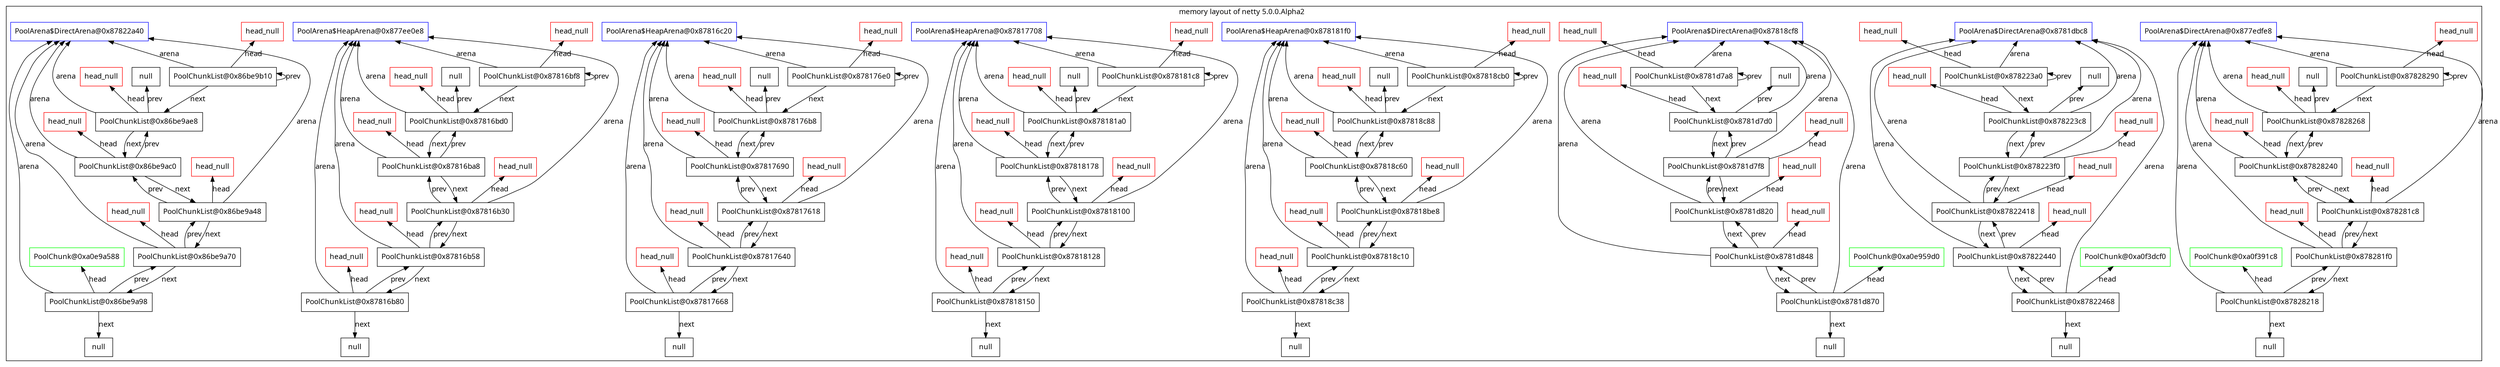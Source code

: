 
 digraph G {
 node[fontname="FangSong" shape=box];
 edge[fontname="FangSong"];
 graph[fontname="FangSong"];
 subgraph cluster_r0 {
     label ="memory layout of netty 5.0.0.Alpha2  ";


"PoolChunkList@0x87828290";
"PoolChunkList@0x87828290" -> "PoolChunkList@0x87828290"[label="prev" dir=back];
"PoolChunkList@0x87828290" -> "PoolChunkList@0x87828268" [label="next"];
"null_head_PoolChunkList@0x87828290"[label="head_null" color=red];
"null_head_PoolChunkList@0x87828290" -> "PoolChunkList@0x87828290"[label="head" dir=back];
"PoolArena$DirectArena@0x877edfe8"[color=blue];
"PoolArena$DirectArena@0x877edfe8" -> "PoolChunkList@0x87828290"[label="arena" dir=back];
"PoolChunkList@0x87828268";
"null_prev_PoolChunkList@0x87828268"[label="null"];
"null_prev_PoolChunkList@0x87828268" -> "PoolChunkList@0x87828268"[label="prev" dir=back];
"PoolChunkList@0x87828268" -> "PoolChunkList@0x87828240" [label="next"];
"null_head_PoolChunkList@0x87828268"[label="head_null" color=red];
"null_head_PoolChunkList@0x87828268" -> "PoolChunkList@0x87828268"[label="head" dir=back];
"PoolArena$DirectArena@0x877edfe8"[color=blue];
"PoolArena$DirectArena@0x877edfe8" -> "PoolChunkList@0x87828268"[label="arena" dir=back];
"PoolChunkList@0x87828240";
"PoolChunkList@0x87828268" -> "PoolChunkList@0x87828240"[label="prev" dir=back];
"PoolChunkList@0x87828240" -> "PoolChunkList@0x878281c8" [label="next"];
"null_head_PoolChunkList@0x87828240"[label="head_null" color=red];
"null_head_PoolChunkList@0x87828240" -> "PoolChunkList@0x87828240"[label="head" dir=back];
"PoolArena$DirectArena@0x877edfe8"[color=blue];
"PoolArena$DirectArena@0x877edfe8" -> "PoolChunkList@0x87828240"[label="arena" dir=back];
"PoolChunkList@0x87828218";
"PoolChunkList@0x878281f0" -> "PoolChunkList@0x87828218"[label="prev" dir=back];
"null_next_PoolChunkList@0x87828218"[label="null"];
"PoolChunkList@0x87828218" -> "null_next_PoolChunkList@0x87828218"[label="next"];
"PoolChunk@0xa0f391c8"[color=green];
"PoolChunk@0xa0f391c8" -> "PoolChunkList@0x87828218"[label="head" dir=back];
"PoolArena$DirectArena@0x877edfe8"[color=blue];
"PoolArena$DirectArena@0x877edfe8" -> "PoolChunkList@0x87828218"[label="arena" dir=back];
"PoolChunkList@0x878281f0";
"PoolChunkList@0x878281c8" -> "PoolChunkList@0x878281f0"[label="prev" dir=back];
"PoolChunkList@0x878281f0" -> "PoolChunkList@0x87828218" [label="next"];
"null_head_PoolChunkList@0x878281f0"[label="head_null" color=red];
"null_head_PoolChunkList@0x878281f0" -> "PoolChunkList@0x878281f0"[label="head" dir=back];
"PoolArena$DirectArena@0x877edfe8"[color=blue];
"PoolArena$DirectArena@0x877edfe8" -> "PoolChunkList@0x878281f0"[label="arena" dir=back];
"PoolChunkList@0x878281c8";
"PoolChunkList@0x87828240" -> "PoolChunkList@0x878281c8"[label="prev" dir=back];
"PoolChunkList@0x878281c8" -> "PoolChunkList@0x878281f0" [label="next"];
"null_head_PoolChunkList@0x878281c8"[label="head_null" color=red];
"null_head_PoolChunkList@0x878281c8" -> "PoolChunkList@0x878281c8"[label="head" dir=back];
"PoolArena$DirectArena@0x877edfe8"[color=blue];
"PoolArena$DirectArena@0x877edfe8" -> "PoolChunkList@0x878281c8"[label="arena" dir=back];
"PoolChunkList@0x87822468";
"PoolChunkList@0x87822440" -> "PoolChunkList@0x87822468"[label="prev" dir=back];
"null_next_PoolChunkList@0x87822468"[label="null"];
"PoolChunkList@0x87822468" -> "null_next_PoolChunkList@0x87822468"[label="next"];
"PoolChunk@0xa0f3dcf0"[color=green];
"PoolChunk@0xa0f3dcf0" -> "PoolChunkList@0x87822468"[label="head" dir=back];
"PoolArena$DirectArena@0x8781dbc8"[color=blue];
"PoolArena$DirectArena@0x8781dbc8" -> "PoolChunkList@0x87822468"[label="arena" dir=back];
"PoolChunkList@0x87822440";
"PoolChunkList@0x87822418" -> "PoolChunkList@0x87822440"[label="prev" dir=back];
"PoolChunkList@0x87822440" -> "PoolChunkList@0x87822468" [label="next"];
"null_head_PoolChunkList@0x87822440"[label="head_null" color=red];
"null_head_PoolChunkList@0x87822440" -> "PoolChunkList@0x87822440"[label="head" dir=back];
"PoolArena$DirectArena@0x8781dbc8"[color=blue];
"PoolArena$DirectArena@0x8781dbc8" -> "PoolChunkList@0x87822440"[label="arena" dir=back];
"PoolChunkList@0x87822418";
"PoolChunkList@0x878223f0" -> "PoolChunkList@0x87822418"[label="prev" dir=back];
"PoolChunkList@0x87822418" -> "PoolChunkList@0x87822440" [label="next"];
"null_head_PoolChunkList@0x87822418"[label="head_null" color=red];
"null_head_PoolChunkList@0x87822418" -> "PoolChunkList@0x87822418"[label="head" dir=back];
"PoolArena$DirectArena@0x8781dbc8"[color=blue];
"PoolArena$DirectArena@0x8781dbc8" -> "PoolChunkList@0x87822418"[label="arena" dir=back];
"PoolChunkList@0x878223f0";
"PoolChunkList@0x878223c8" -> "PoolChunkList@0x878223f0"[label="prev" dir=back];
"PoolChunkList@0x878223f0" -> "PoolChunkList@0x87822418" [label="next"];
"null_head_PoolChunkList@0x878223f0"[label="head_null" color=red];
"null_head_PoolChunkList@0x878223f0" -> "PoolChunkList@0x878223f0"[label="head" dir=back];
"PoolArena$DirectArena@0x8781dbc8"[color=blue];
"PoolArena$DirectArena@0x8781dbc8" -> "PoolChunkList@0x878223f0"[label="arena" dir=back];
"PoolChunkList@0x878223c8";
"null_prev_PoolChunkList@0x878223c8"[label="null"];
"null_prev_PoolChunkList@0x878223c8" -> "PoolChunkList@0x878223c8"[label="prev" dir=back];
"PoolChunkList@0x878223c8" -> "PoolChunkList@0x878223f0" [label="next"];
"null_head_PoolChunkList@0x878223c8"[label="head_null" color=red];
"null_head_PoolChunkList@0x878223c8" -> "PoolChunkList@0x878223c8"[label="head" dir=back];
"PoolArena$DirectArena@0x8781dbc8"[color=blue];
"PoolArena$DirectArena@0x8781dbc8" -> "PoolChunkList@0x878223c8"[label="arena" dir=back];
"PoolChunkList@0x878223a0";
"PoolChunkList@0x878223a0" -> "PoolChunkList@0x878223a0"[label="prev" dir=back];
"PoolChunkList@0x878223a0" -> "PoolChunkList@0x878223c8" [label="next"];
"null_head_PoolChunkList@0x878223a0"[label="head_null" color=red];
"null_head_PoolChunkList@0x878223a0" -> "PoolChunkList@0x878223a0"[label="head" dir=back];
"PoolArena$DirectArena@0x8781dbc8"[color=blue];
"PoolArena$DirectArena@0x8781dbc8" -> "PoolChunkList@0x878223a0"[label="arena" dir=back];
"PoolChunkList@0x8781d870";
"PoolChunkList@0x8781d848" -> "PoolChunkList@0x8781d870"[label="prev" dir=back];
"null_next_PoolChunkList@0x8781d870"[label="null"];
"PoolChunkList@0x8781d870" -> "null_next_PoolChunkList@0x8781d870"[label="next"];
"PoolChunk@0xa0e959d0"[color=green];
"PoolChunk@0xa0e959d0" -> "PoolChunkList@0x8781d870"[label="head" dir=back];
"PoolArena$DirectArena@0x87818cf8"[color=blue];
"PoolArena$DirectArena@0x87818cf8" -> "PoolChunkList@0x8781d870"[label="arena" dir=back];
"PoolChunkList@0x8781d848";
"PoolChunkList@0x8781d820" -> "PoolChunkList@0x8781d848"[label="prev" dir=back];
"PoolChunkList@0x8781d848" -> "PoolChunkList@0x8781d870" [label="next"];
"null_head_PoolChunkList@0x8781d848"[label="head_null" color=red];
"null_head_PoolChunkList@0x8781d848" -> "PoolChunkList@0x8781d848"[label="head" dir=back];
"PoolArena$DirectArena@0x87818cf8"[color=blue];
"PoolArena$DirectArena@0x87818cf8" -> "PoolChunkList@0x8781d848"[label="arena" dir=back];
"PoolChunkList@0x8781d820";
"PoolChunkList@0x8781d7f8" -> "PoolChunkList@0x8781d820"[label="prev" dir=back];
"PoolChunkList@0x8781d820" -> "PoolChunkList@0x8781d848" [label="next"];
"null_head_PoolChunkList@0x8781d820"[label="head_null" color=red];
"null_head_PoolChunkList@0x8781d820" -> "PoolChunkList@0x8781d820"[label="head" dir=back];
"PoolArena$DirectArena@0x87818cf8"[color=blue];
"PoolArena$DirectArena@0x87818cf8" -> "PoolChunkList@0x8781d820"[label="arena" dir=back];
"PoolChunkList@0x8781d7f8";
"PoolChunkList@0x8781d7d0" -> "PoolChunkList@0x8781d7f8"[label="prev" dir=back];
"PoolChunkList@0x8781d7f8" -> "PoolChunkList@0x8781d820" [label="next"];
"null_head_PoolChunkList@0x8781d7f8"[label="head_null" color=red];
"null_head_PoolChunkList@0x8781d7f8" -> "PoolChunkList@0x8781d7f8"[label="head" dir=back];
"PoolArena$DirectArena@0x87818cf8"[color=blue];
"PoolArena$DirectArena@0x87818cf8" -> "PoolChunkList@0x8781d7f8"[label="arena" dir=back];
"PoolChunkList@0x8781d7d0";
"null_prev_PoolChunkList@0x8781d7d0"[label="null"];
"null_prev_PoolChunkList@0x8781d7d0" -> "PoolChunkList@0x8781d7d0"[label="prev" dir=back];
"PoolChunkList@0x8781d7d0" -> "PoolChunkList@0x8781d7f8" [label="next"];
"null_head_PoolChunkList@0x8781d7d0"[label="head_null" color=red];
"null_head_PoolChunkList@0x8781d7d0" -> "PoolChunkList@0x8781d7d0"[label="head" dir=back];
"PoolArena$DirectArena@0x87818cf8"[color=blue];
"PoolArena$DirectArena@0x87818cf8" -> "PoolChunkList@0x8781d7d0"[label="arena" dir=back];
"PoolChunkList@0x8781d7a8";
"PoolChunkList@0x8781d7a8" -> "PoolChunkList@0x8781d7a8"[label="prev" dir=back];
"PoolChunkList@0x8781d7a8" -> "PoolChunkList@0x8781d7d0" [label="next"];
"null_head_PoolChunkList@0x8781d7a8"[label="head_null" color=red];
"null_head_PoolChunkList@0x8781d7a8" -> "PoolChunkList@0x8781d7a8"[label="head" dir=back];
"PoolArena$DirectArena@0x87818cf8"[color=blue];
"PoolArena$DirectArena@0x87818cf8" -> "PoolChunkList@0x8781d7a8"[label="arena" dir=back];
"PoolChunkList@0x87818cb0";
"PoolChunkList@0x87818cb0" -> "PoolChunkList@0x87818cb0"[label="prev" dir=back];
"PoolChunkList@0x87818cb0" -> "PoolChunkList@0x87818c88" [label="next"];
"null_head_PoolChunkList@0x87818cb0"[label="head_null" color=red];
"null_head_PoolChunkList@0x87818cb0" -> "PoolChunkList@0x87818cb0"[label="head" dir=back];
"PoolArena$HeapArena@0x878181f0"[color=blue];
"PoolArena$HeapArena@0x878181f0" -> "PoolChunkList@0x87818cb0"[label="arena" dir=back];
"PoolChunkList@0x87818c88";
"null_prev_PoolChunkList@0x87818c88"[label="null"];
"null_prev_PoolChunkList@0x87818c88" -> "PoolChunkList@0x87818c88"[label="prev" dir=back];
"PoolChunkList@0x87818c88" -> "PoolChunkList@0x87818c60" [label="next"];
"null_head_PoolChunkList@0x87818c88"[label="head_null" color=red];
"null_head_PoolChunkList@0x87818c88" -> "PoolChunkList@0x87818c88"[label="head" dir=back];
"PoolArena$HeapArena@0x878181f0"[color=blue];
"PoolArena$HeapArena@0x878181f0" -> "PoolChunkList@0x87818c88"[label="arena" dir=back];
"PoolChunkList@0x87818c60";
"PoolChunkList@0x87818c88" -> "PoolChunkList@0x87818c60"[label="prev" dir=back];
"PoolChunkList@0x87818c60" -> "PoolChunkList@0x87818be8" [label="next"];
"null_head_PoolChunkList@0x87818c60"[label="head_null" color=red];
"null_head_PoolChunkList@0x87818c60" -> "PoolChunkList@0x87818c60"[label="head" dir=back];
"PoolArena$HeapArena@0x878181f0"[color=blue];
"PoolArena$HeapArena@0x878181f0" -> "PoolChunkList@0x87818c60"[label="arena" dir=back];
"PoolChunkList@0x87818c38";
"PoolChunkList@0x87818c10" -> "PoolChunkList@0x87818c38"[label="prev" dir=back];
"null_next_PoolChunkList@0x87818c38"[label="null"];
"PoolChunkList@0x87818c38" -> "null_next_PoolChunkList@0x87818c38"[label="next"];
"null_head_PoolChunkList@0x87818c38"[label="head_null" color=red];
"null_head_PoolChunkList@0x87818c38" -> "PoolChunkList@0x87818c38"[label="head" dir=back];
"PoolArena$HeapArena@0x878181f0"[color=blue];
"PoolArena$HeapArena@0x878181f0" -> "PoolChunkList@0x87818c38"[label="arena" dir=back];
"PoolChunkList@0x87818c10";
"PoolChunkList@0x87818be8" -> "PoolChunkList@0x87818c10"[label="prev" dir=back];
"PoolChunkList@0x87818c10" -> "PoolChunkList@0x87818c38" [label="next"];
"null_head_PoolChunkList@0x87818c10"[label="head_null" color=red];
"null_head_PoolChunkList@0x87818c10" -> "PoolChunkList@0x87818c10"[label="head" dir=back];
"PoolArena$HeapArena@0x878181f0"[color=blue];
"PoolArena$HeapArena@0x878181f0" -> "PoolChunkList@0x87818c10"[label="arena" dir=back];
"PoolChunkList@0x87818be8";
"PoolChunkList@0x87818c60" -> "PoolChunkList@0x87818be8"[label="prev" dir=back];
"PoolChunkList@0x87818be8" -> "PoolChunkList@0x87818c10" [label="next"];
"null_head_PoolChunkList@0x87818be8"[label="head_null" color=red];
"null_head_PoolChunkList@0x87818be8" -> "PoolChunkList@0x87818be8"[label="head" dir=back];
"PoolArena$HeapArena@0x878181f0"[color=blue];
"PoolArena$HeapArena@0x878181f0" -> "PoolChunkList@0x87818be8"[label="arena" dir=back];
"PoolChunkList@0x878181c8";
"PoolChunkList@0x878181c8" -> "PoolChunkList@0x878181c8"[label="prev" dir=back];
"PoolChunkList@0x878181c8" -> "PoolChunkList@0x878181a0" [label="next"];
"null_head_PoolChunkList@0x878181c8"[label="head_null" color=red];
"null_head_PoolChunkList@0x878181c8" -> "PoolChunkList@0x878181c8"[label="head" dir=back];
"PoolArena$HeapArena@0x87817708"[color=blue];
"PoolArena$HeapArena@0x87817708" -> "PoolChunkList@0x878181c8"[label="arena" dir=back];
"PoolChunkList@0x878181a0";
"null_prev_PoolChunkList@0x878181a0"[label="null"];
"null_prev_PoolChunkList@0x878181a0" -> "PoolChunkList@0x878181a0"[label="prev" dir=back];
"PoolChunkList@0x878181a0" -> "PoolChunkList@0x87818178" [label="next"];
"null_head_PoolChunkList@0x878181a0"[label="head_null" color=red];
"null_head_PoolChunkList@0x878181a0" -> "PoolChunkList@0x878181a0"[label="head" dir=back];
"PoolArena$HeapArena@0x87817708"[color=blue];
"PoolArena$HeapArena@0x87817708" -> "PoolChunkList@0x878181a0"[label="arena" dir=back];
"PoolChunkList@0x87818178";
"PoolChunkList@0x878181a0" -> "PoolChunkList@0x87818178"[label="prev" dir=back];
"PoolChunkList@0x87818178" -> "PoolChunkList@0x87818100" [label="next"];
"null_head_PoolChunkList@0x87818178"[label="head_null" color=red];
"null_head_PoolChunkList@0x87818178" -> "PoolChunkList@0x87818178"[label="head" dir=back];
"PoolArena$HeapArena@0x87817708"[color=blue];
"PoolArena$HeapArena@0x87817708" -> "PoolChunkList@0x87818178"[label="arena" dir=back];
"PoolChunkList@0x87818150";
"PoolChunkList@0x87818128" -> "PoolChunkList@0x87818150"[label="prev" dir=back];
"null_next_PoolChunkList@0x87818150"[label="null"];
"PoolChunkList@0x87818150" -> "null_next_PoolChunkList@0x87818150"[label="next"];
"null_head_PoolChunkList@0x87818150"[label="head_null" color=red];
"null_head_PoolChunkList@0x87818150" -> "PoolChunkList@0x87818150"[label="head" dir=back];
"PoolArena$HeapArena@0x87817708"[color=blue];
"PoolArena$HeapArena@0x87817708" -> "PoolChunkList@0x87818150"[label="arena" dir=back];
"PoolChunkList@0x87818128";
"PoolChunkList@0x87818100" -> "PoolChunkList@0x87818128"[label="prev" dir=back];
"PoolChunkList@0x87818128" -> "PoolChunkList@0x87818150" [label="next"];
"null_head_PoolChunkList@0x87818128"[label="head_null" color=red];
"null_head_PoolChunkList@0x87818128" -> "PoolChunkList@0x87818128"[label="head" dir=back];
"PoolArena$HeapArena@0x87817708"[color=blue];
"PoolArena$HeapArena@0x87817708" -> "PoolChunkList@0x87818128"[label="arena" dir=back];
"PoolChunkList@0x87818100";
"PoolChunkList@0x87818178" -> "PoolChunkList@0x87818100"[label="prev" dir=back];
"PoolChunkList@0x87818100" -> "PoolChunkList@0x87818128" [label="next"];
"null_head_PoolChunkList@0x87818100"[label="head_null" color=red];
"null_head_PoolChunkList@0x87818100" -> "PoolChunkList@0x87818100"[label="head" dir=back];
"PoolArena$HeapArena@0x87817708"[color=blue];
"PoolArena$HeapArena@0x87817708" -> "PoolChunkList@0x87818100"[label="arena" dir=back];
"PoolChunkList@0x878176e0";
"PoolChunkList@0x878176e0" -> "PoolChunkList@0x878176e0"[label="prev" dir=back];
"PoolChunkList@0x878176e0" -> "PoolChunkList@0x878176b8" [label="next"];
"null_head_PoolChunkList@0x878176e0"[label="head_null" color=red];
"null_head_PoolChunkList@0x878176e0" -> "PoolChunkList@0x878176e0"[label="head" dir=back];
"PoolArena$HeapArena@0x87816c20"[color=blue];
"PoolArena$HeapArena@0x87816c20" -> "PoolChunkList@0x878176e0"[label="arena" dir=back];
"PoolChunkList@0x878176b8";
"null_prev_PoolChunkList@0x878176b8"[label="null"];
"null_prev_PoolChunkList@0x878176b8" -> "PoolChunkList@0x878176b8"[label="prev" dir=back];
"PoolChunkList@0x878176b8" -> "PoolChunkList@0x87817690" [label="next"];
"null_head_PoolChunkList@0x878176b8"[label="head_null" color=red];
"null_head_PoolChunkList@0x878176b8" -> "PoolChunkList@0x878176b8"[label="head" dir=back];
"PoolArena$HeapArena@0x87816c20"[color=blue];
"PoolArena$HeapArena@0x87816c20" -> "PoolChunkList@0x878176b8"[label="arena" dir=back];
"PoolChunkList@0x87817690";
"PoolChunkList@0x878176b8" -> "PoolChunkList@0x87817690"[label="prev" dir=back];
"PoolChunkList@0x87817690" -> "PoolChunkList@0x87817618" [label="next"];
"null_head_PoolChunkList@0x87817690"[label="head_null" color=red];
"null_head_PoolChunkList@0x87817690" -> "PoolChunkList@0x87817690"[label="head" dir=back];
"PoolArena$HeapArena@0x87816c20"[color=blue];
"PoolArena$HeapArena@0x87816c20" -> "PoolChunkList@0x87817690"[label="arena" dir=back];
"PoolChunkList@0x87817668";
"PoolChunkList@0x87817640" -> "PoolChunkList@0x87817668"[label="prev" dir=back];
"null_next_PoolChunkList@0x87817668"[label="null"];
"PoolChunkList@0x87817668" -> "null_next_PoolChunkList@0x87817668"[label="next"];
"null_head_PoolChunkList@0x87817668"[label="head_null" color=red];
"null_head_PoolChunkList@0x87817668" -> "PoolChunkList@0x87817668"[label="head" dir=back];
"PoolArena$HeapArena@0x87816c20"[color=blue];
"PoolArena$HeapArena@0x87816c20" -> "PoolChunkList@0x87817668"[label="arena" dir=back];
"PoolChunkList@0x87817640";
"PoolChunkList@0x87817618" -> "PoolChunkList@0x87817640"[label="prev" dir=back];
"PoolChunkList@0x87817640" -> "PoolChunkList@0x87817668" [label="next"];
"null_head_PoolChunkList@0x87817640"[label="head_null" color=red];
"null_head_PoolChunkList@0x87817640" -> "PoolChunkList@0x87817640"[label="head" dir=back];
"PoolArena$HeapArena@0x87816c20"[color=blue];
"PoolArena$HeapArena@0x87816c20" -> "PoolChunkList@0x87817640"[label="arena" dir=back];
"PoolChunkList@0x87817618";
"PoolChunkList@0x87817690" -> "PoolChunkList@0x87817618"[label="prev" dir=back];
"PoolChunkList@0x87817618" -> "PoolChunkList@0x87817640" [label="next"];
"null_head_PoolChunkList@0x87817618"[label="head_null" color=red];
"null_head_PoolChunkList@0x87817618" -> "PoolChunkList@0x87817618"[label="head" dir=back];
"PoolArena$HeapArena@0x87816c20"[color=blue];
"PoolArena$HeapArena@0x87816c20" -> "PoolChunkList@0x87817618"[label="arena" dir=back];
"PoolChunkList@0x87816bf8";
"PoolChunkList@0x87816bf8" -> "PoolChunkList@0x87816bf8"[label="prev" dir=back];
"PoolChunkList@0x87816bf8" -> "PoolChunkList@0x87816bd0" [label="next"];
"null_head_PoolChunkList@0x87816bf8"[label="head_null" color=red];
"null_head_PoolChunkList@0x87816bf8" -> "PoolChunkList@0x87816bf8"[label="head" dir=back];
"PoolArena$HeapArena@0x877ee0e8"[color=blue];
"PoolArena$HeapArena@0x877ee0e8" -> "PoolChunkList@0x87816bf8"[label="arena" dir=back];
"PoolChunkList@0x87816bd0";
"null_prev_PoolChunkList@0x87816bd0"[label="null"];
"null_prev_PoolChunkList@0x87816bd0" -> "PoolChunkList@0x87816bd0"[label="prev" dir=back];
"PoolChunkList@0x87816bd0" -> "PoolChunkList@0x87816ba8" [label="next"];
"null_head_PoolChunkList@0x87816bd0"[label="head_null" color=red];
"null_head_PoolChunkList@0x87816bd0" -> "PoolChunkList@0x87816bd0"[label="head" dir=back];
"PoolArena$HeapArena@0x877ee0e8"[color=blue];
"PoolArena$HeapArena@0x877ee0e8" -> "PoolChunkList@0x87816bd0"[label="arena" dir=back];
"PoolChunkList@0x87816ba8";
"PoolChunkList@0x87816bd0" -> "PoolChunkList@0x87816ba8"[label="prev" dir=back];
"PoolChunkList@0x87816ba8" -> "PoolChunkList@0x87816b30" [label="next"];
"null_head_PoolChunkList@0x87816ba8"[label="head_null" color=red];
"null_head_PoolChunkList@0x87816ba8" -> "PoolChunkList@0x87816ba8"[label="head" dir=back];
"PoolArena$HeapArena@0x877ee0e8"[color=blue];
"PoolArena$HeapArena@0x877ee0e8" -> "PoolChunkList@0x87816ba8"[label="arena" dir=back];
"PoolChunkList@0x87816b80";
"PoolChunkList@0x87816b58" -> "PoolChunkList@0x87816b80"[label="prev" dir=back];
"null_next_PoolChunkList@0x87816b80"[label="null"];
"PoolChunkList@0x87816b80" -> "null_next_PoolChunkList@0x87816b80"[label="next"];
"null_head_PoolChunkList@0x87816b80"[label="head_null" color=red];
"null_head_PoolChunkList@0x87816b80" -> "PoolChunkList@0x87816b80"[label="head" dir=back];
"PoolArena$HeapArena@0x877ee0e8"[color=blue];
"PoolArena$HeapArena@0x877ee0e8" -> "PoolChunkList@0x87816b80"[label="arena" dir=back];
"PoolChunkList@0x87816b58";
"PoolChunkList@0x87816b30" -> "PoolChunkList@0x87816b58"[label="prev" dir=back];
"PoolChunkList@0x87816b58" -> "PoolChunkList@0x87816b80" [label="next"];
"null_head_PoolChunkList@0x87816b58"[label="head_null" color=red];
"null_head_PoolChunkList@0x87816b58" -> "PoolChunkList@0x87816b58"[label="head" dir=back];
"PoolArena$HeapArena@0x877ee0e8"[color=blue];
"PoolArena$HeapArena@0x877ee0e8" -> "PoolChunkList@0x87816b58"[label="arena" dir=back];
"PoolChunkList@0x87816b30";
"PoolChunkList@0x87816ba8" -> "PoolChunkList@0x87816b30"[label="prev" dir=back];
"PoolChunkList@0x87816b30" -> "PoolChunkList@0x87816b58" [label="next"];
"null_head_PoolChunkList@0x87816b30"[label="head_null" color=red];
"null_head_PoolChunkList@0x87816b30" -> "PoolChunkList@0x87816b30"[label="head" dir=back];
"PoolArena$HeapArena@0x877ee0e8"[color=blue];
"PoolArena$HeapArena@0x877ee0e8" -> "PoolChunkList@0x87816b30"[label="arena" dir=back];
"PoolChunkList@0x86be9b10";
"PoolChunkList@0x86be9b10" -> "PoolChunkList@0x86be9b10"[label="prev" dir=back];
"PoolChunkList@0x86be9b10" -> "PoolChunkList@0x86be9ae8" [label="next"];
"null_head_PoolChunkList@0x86be9b10"[label="head_null" color=red];
"null_head_PoolChunkList@0x86be9b10" -> "PoolChunkList@0x86be9b10"[label="head" dir=back];
"PoolArena$DirectArena@0x87822a40"[color=blue];
"PoolArena$DirectArena@0x87822a40" -> "PoolChunkList@0x86be9b10"[label="arena" dir=back];
"PoolChunkList@0x86be9ae8";
"null_prev_PoolChunkList@0x86be9ae8"[label="null"];
"null_prev_PoolChunkList@0x86be9ae8" -> "PoolChunkList@0x86be9ae8"[label="prev" dir=back];
"PoolChunkList@0x86be9ae8" -> "PoolChunkList@0x86be9ac0" [label="next"];
"null_head_PoolChunkList@0x86be9ae8"[label="head_null" color=red];
"null_head_PoolChunkList@0x86be9ae8" -> "PoolChunkList@0x86be9ae8"[label="head" dir=back];
"PoolArena$DirectArena@0x87822a40"[color=blue];
"PoolArena$DirectArena@0x87822a40" -> "PoolChunkList@0x86be9ae8"[label="arena" dir=back];
"PoolChunkList@0x86be9ac0";
"PoolChunkList@0x86be9ae8" -> "PoolChunkList@0x86be9ac0"[label="prev" dir=back];
"PoolChunkList@0x86be9ac0" -> "PoolChunkList@0x86be9a48" [label="next"];
"null_head_PoolChunkList@0x86be9ac0"[label="head_null" color=red];
"null_head_PoolChunkList@0x86be9ac0" -> "PoolChunkList@0x86be9ac0"[label="head" dir=back];
"PoolArena$DirectArena@0x87822a40"[color=blue];
"PoolArena$DirectArena@0x87822a40" -> "PoolChunkList@0x86be9ac0"[label="arena" dir=back];
"PoolChunkList@0x86be9a98";
"PoolChunkList@0x86be9a70" -> "PoolChunkList@0x86be9a98"[label="prev" dir=back];
"null_next_PoolChunkList@0x86be9a98"[label="null"];
"PoolChunkList@0x86be9a98" -> "null_next_PoolChunkList@0x86be9a98"[label="next"];
"PoolChunk@0xa0e9a588"[color=green];
"PoolChunk@0xa0e9a588" -> "PoolChunkList@0x86be9a98"[label="head" dir=back];
"PoolArena$DirectArena@0x87822a40"[color=blue];
"PoolArena$DirectArena@0x87822a40" -> "PoolChunkList@0x86be9a98"[label="arena" dir=back];
"PoolChunkList@0x86be9a70";
"PoolChunkList@0x86be9a48" -> "PoolChunkList@0x86be9a70"[label="prev" dir=back];
"PoolChunkList@0x86be9a70" -> "PoolChunkList@0x86be9a98" [label="next"];
"null_head_PoolChunkList@0x86be9a70"[label="head_null" color=red];
"null_head_PoolChunkList@0x86be9a70" -> "PoolChunkList@0x86be9a70"[label="head" dir=back];
"PoolArena$DirectArena@0x87822a40"[color=blue];
"PoolArena$DirectArena@0x87822a40" -> "PoolChunkList@0x86be9a70"[label="arena" dir=back];
"PoolChunkList@0x86be9a48";
"PoolChunkList@0x86be9ac0" -> "PoolChunkList@0x86be9a48"[label="prev" dir=back];
"PoolChunkList@0x86be9a48" -> "PoolChunkList@0x86be9a70" [label="next"];
"null_head_PoolChunkList@0x86be9a48"[label="head_null" color=red];
"null_head_PoolChunkList@0x86be9a48" -> "PoolChunkList@0x86be9a48"[label="head" dir=back];
"PoolArena$DirectArena@0x87822a40"[color=blue];
"PoolArena$DirectArena@0x87822a40" -> "PoolChunkList@0x86be9a48"[label="arena" dir=back];


     }
 }

 